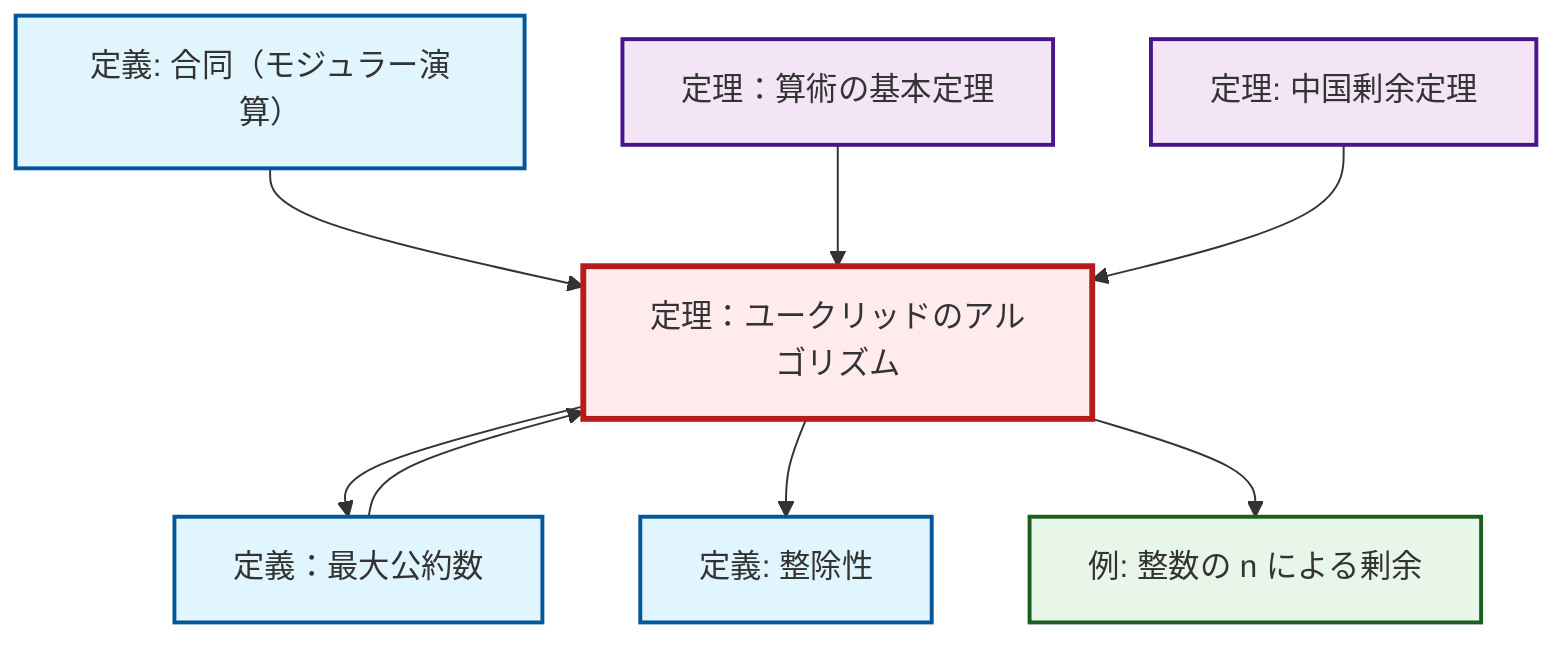graph TD
    classDef definition fill:#e1f5fe,stroke:#01579b,stroke-width:2px
    classDef theorem fill:#f3e5f5,stroke:#4a148c,stroke-width:2px
    classDef axiom fill:#fff3e0,stroke:#e65100,stroke-width:2px
    classDef example fill:#e8f5e9,stroke:#1b5e20,stroke-width:2px
    classDef current fill:#ffebee,stroke:#b71c1c,stroke-width:3px
    thm-euclidean-algorithm["定理：ユークリッドのアルゴリズム"]:::theorem
    thm-fundamental-arithmetic["定理：算術の基本定理"]:::theorem
    ex-quotient-integers-mod-n["例: 整数の n による剰余"]:::example
    def-congruence["定義: 合同（モジュラー演算）"]:::definition
    def-gcd["定義：最大公約数"]:::definition
    thm-chinese-remainder["定理: 中国剰余定理"]:::theorem
    def-divisibility["定義: 整除性"]:::definition
    thm-euclidean-algorithm --> def-gcd
    thm-euclidean-algorithm --> def-divisibility
    def-congruence --> thm-euclidean-algorithm
    def-gcd --> thm-euclidean-algorithm
    thm-fundamental-arithmetic --> thm-euclidean-algorithm
    thm-chinese-remainder --> thm-euclidean-algorithm
    thm-euclidean-algorithm --> ex-quotient-integers-mod-n
    class thm-euclidean-algorithm current